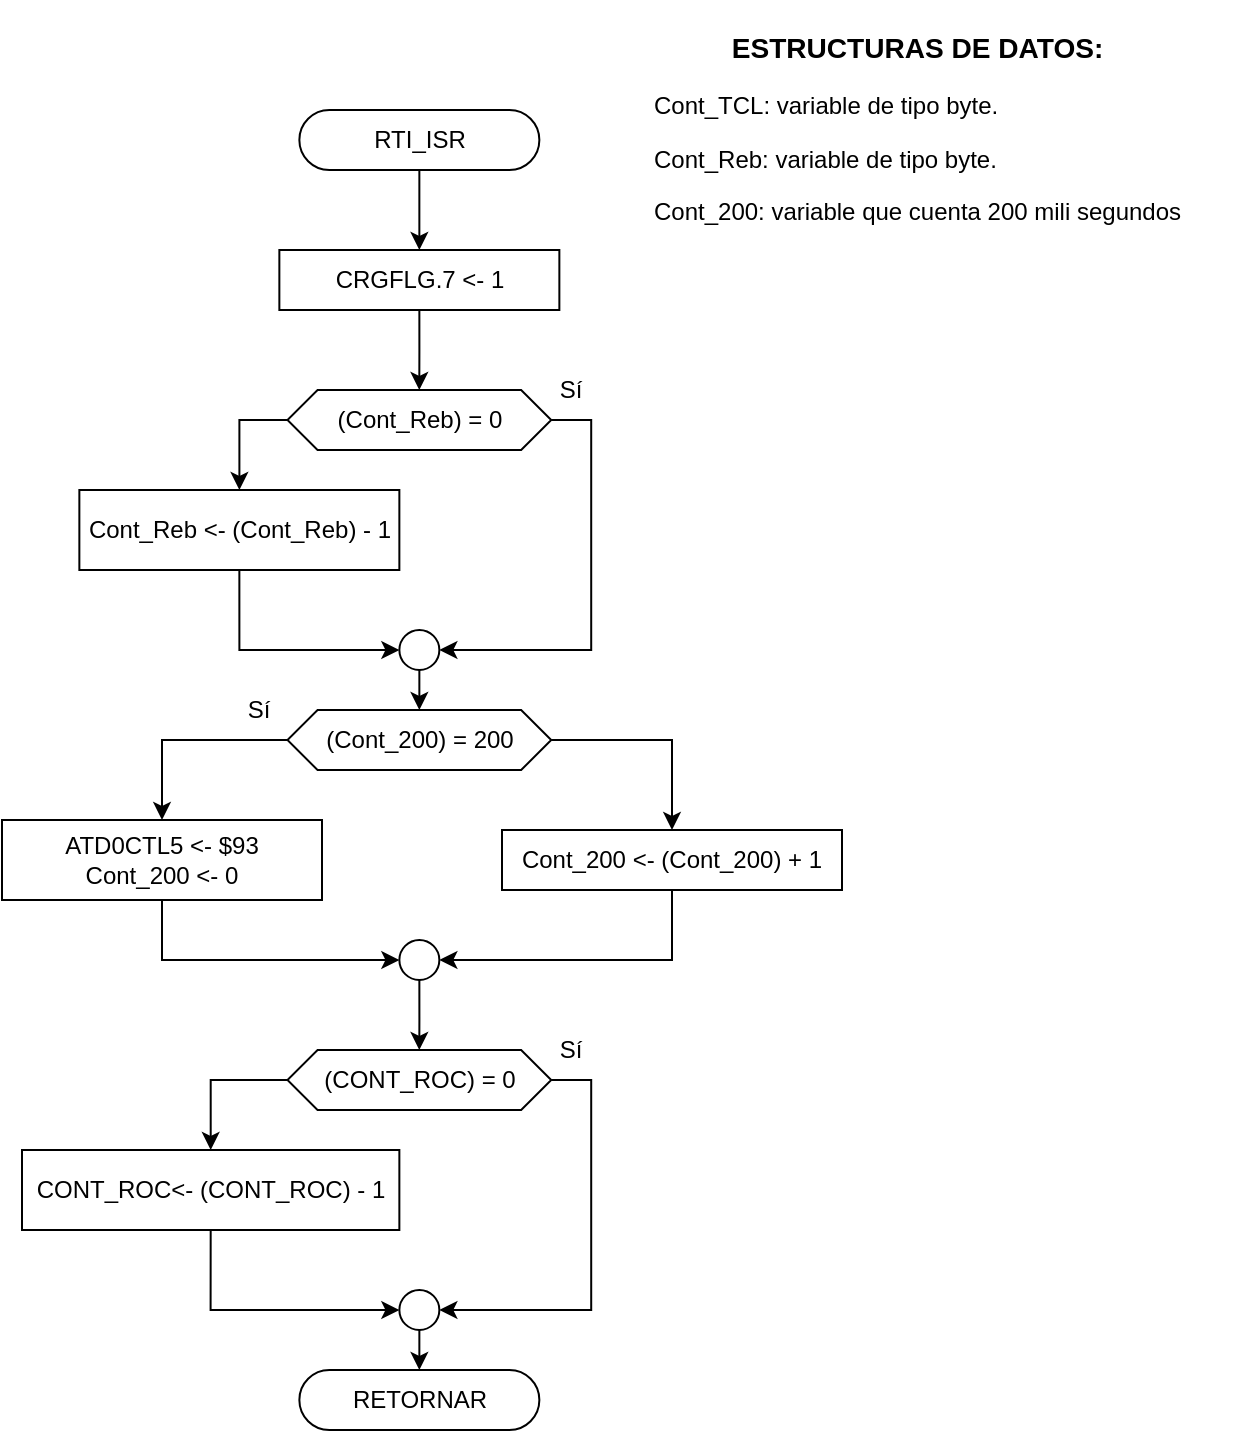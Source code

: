 <mxfile version="13.4.1" type="device"><diagram id="C5RBs43oDa-KdzZeNtuy" name="Page-1"><mxGraphModel dx="484" dy="482" grid="1" gridSize="10" guides="1" tooltips="1" connect="1" arrows="1" fold="1" page="1" pageScale="1" pageWidth="827" pageHeight="1169" math="0" shadow="0"><root><mxCell id="WIyWlLk6GJQsqaUBKTNV-0"/><mxCell id="WIyWlLk6GJQsqaUBKTNV-1" parent="WIyWlLk6GJQsqaUBKTNV-0"/><mxCell id="AvDR-9Zfv_j_PqzCw5Jo-19" style="edgeStyle=orthogonalEdgeStyle;rounded=0;orthogonalLoop=1;jettySize=auto;html=1;exitX=0.5;exitY=1;exitDx=0;exitDy=0;entryX=0.5;entryY=0;entryDx=0;entryDy=0;" parent="WIyWlLk6GJQsqaUBKTNV-1" source="AvDR-9Zfv_j_PqzCw5Jo-1" target="AvDR-9Zfv_j_PqzCw5Jo-17" edge="1"><mxGeometry relative="1" as="geometry"/></mxCell><mxCell id="AvDR-9Zfv_j_PqzCw5Jo-1" value="RTI_ISR" style="rounded=1;whiteSpace=wrap;html=1;fontSize=12;glass=0;strokeWidth=1;shadow=0;arcSize=50;" parent="WIyWlLk6GJQsqaUBKTNV-1" vertex="1"><mxGeometry x="238.68" y="190" width="120" height="30" as="geometry"/></mxCell><mxCell id="AvDR-9Zfv_j_PqzCw5Jo-12" style="edgeStyle=orthogonalEdgeStyle;rounded=0;orthogonalLoop=1;jettySize=auto;html=1;exitX=0.5;exitY=1;exitDx=0;exitDy=0;entryX=0;entryY=0.5;entryDx=0;entryDy=0;" parent="WIyWlLk6GJQsqaUBKTNV-1" source="AvDR-9Zfv_j_PqzCw5Jo-2" target="AvDR-9Zfv_j_PqzCw5Jo-8" edge="1"><mxGeometry relative="1" as="geometry"/></mxCell><mxCell id="AvDR-9Zfv_j_PqzCw5Jo-2" value="Cont_Reb &amp;lt;- (Cont_Reb) - 1&lt;span&gt;&lt;br&gt;&lt;/span&gt;" style="rounded=0;whiteSpace=wrap;html=1;" parent="WIyWlLk6GJQsqaUBKTNV-1" vertex="1"><mxGeometry x="128.68" y="380" width="160" height="40" as="geometry"/></mxCell><mxCell id="AvDR-9Zfv_j_PqzCw5Jo-7" style="edgeStyle=orthogonalEdgeStyle;rounded=0;orthogonalLoop=1;jettySize=auto;html=1;exitX=0;exitY=0.5;exitDx=0;exitDy=0;" parent="WIyWlLk6GJQsqaUBKTNV-1" source="AvDR-9Zfv_j_PqzCw5Jo-3" target="AvDR-9Zfv_j_PqzCw5Jo-2" edge="1"><mxGeometry relative="1" as="geometry"/></mxCell><mxCell id="AvDR-9Zfv_j_PqzCw5Jo-13" style="edgeStyle=orthogonalEdgeStyle;rounded=0;orthogonalLoop=1;jettySize=auto;html=1;exitX=1;exitY=0.5;exitDx=0;exitDy=0;entryX=1;entryY=0.5;entryDx=0;entryDy=0;" parent="WIyWlLk6GJQsqaUBKTNV-1" source="AvDR-9Zfv_j_PqzCw5Jo-3" target="AvDR-9Zfv_j_PqzCw5Jo-8" edge="1"><mxGeometry relative="1" as="geometry"/></mxCell><mxCell id="AvDR-9Zfv_j_PqzCw5Jo-3" value="(Cont_Reb) = 0" style="shape=hexagon;perimeter=hexagonPerimeter2;whiteSpace=wrap;html=1;size=0.114;" parent="WIyWlLk6GJQsqaUBKTNV-1" vertex="1"><mxGeometry x="232.74" y="330" width="131.88" height="30" as="geometry"/></mxCell><mxCell id="AvDR-9Zfv_j_PqzCw5Jo-5" value="RETORNAR" style="rounded=1;whiteSpace=wrap;html=1;fontSize=12;glass=0;strokeWidth=1;shadow=0;arcSize=50;" parent="WIyWlLk6GJQsqaUBKTNV-1" vertex="1"><mxGeometry x="238.68" y="820" width="120" height="30" as="geometry"/></mxCell><mxCell id="BYiae27nQ4vS52D8rtG7-16" style="edgeStyle=orthogonalEdgeStyle;rounded=0;orthogonalLoop=1;jettySize=auto;html=1;exitX=0.5;exitY=1;exitDx=0;exitDy=0;entryX=0.5;entryY=0;entryDx=0;entryDy=0;" edge="1" parent="WIyWlLk6GJQsqaUBKTNV-1" source="AvDR-9Zfv_j_PqzCw5Jo-8" target="BYiae27nQ4vS52D8rtG7-13"><mxGeometry relative="1" as="geometry"/></mxCell><mxCell id="AvDR-9Zfv_j_PqzCw5Jo-8" value="" style="ellipse;whiteSpace=wrap;html=1;aspect=fixed;" parent="WIyWlLk6GJQsqaUBKTNV-1" vertex="1"><mxGeometry x="288.68" y="450" width="20" height="20" as="geometry"/></mxCell><mxCell id="AvDR-9Zfv_j_PqzCw5Jo-15" value="Sí" style="text;html=1;align=center;verticalAlign=middle;resizable=0;points=[];autosize=1;" parent="WIyWlLk6GJQsqaUBKTNV-1" vertex="1"><mxGeometry x="358.68" y="320" width="30" height="20" as="geometry"/></mxCell><mxCell id="AvDR-9Zfv_j_PqzCw5Jo-16" value="&lt;h3 style=&quot;text-align: center&quot;&gt;ESTRUCTURAS DE DATOS:&lt;/h3&gt;&lt;p&gt;Cont_TCL: variable de tipo byte.&lt;/p&gt;&lt;p&gt;Cont_Reb: variable de tipo byte.&lt;/p&gt;&lt;p&gt;Cont_200: variable que cuenta 200 mili segundos&lt;/p&gt;&lt;p&gt;&lt;/p&gt;" style="text;html=1;strokeColor=none;fillColor=none;align=left;verticalAlign=middle;whiteSpace=wrap;rounded=0;" parent="WIyWlLk6GJQsqaUBKTNV-1" vertex="1"><mxGeometry x="414" y="135" width="301.32" height="125" as="geometry"/></mxCell><mxCell id="BYiae27nQ4vS52D8rtG7-28" style="edgeStyle=orthogonalEdgeStyle;rounded=0;orthogonalLoop=1;jettySize=auto;html=1;exitX=0.5;exitY=1;exitDx=0;exitDy=0;" edge="1" parent="WIyWlLk6GJQsqaUBKTNV-1" source="AvDR-9Zfv_j_PqzCw5Jo-17" target="AvDR-9Zfv_j_PqzCw5Jo-3"><mxGeometry relative="1" as="geometry"/></mxCell><mxCell id="AvDR-9Zfv_j_PqzCw5Jo-17" value="&lt;span&gt;CRGFLG.7 &amp;lt;- 1&lt;br&gt;&lt;/span&gt;" style="rounded=0;whiteSpace=wrap;html=1;" parent="WIyWlLk6GJQsqaUBKTNV-1" vertex="1"><mxGeometry x="228.68" y="260" width="140" height="30" as="geometry"/></mxCell><mxCell id="BYiae27nQ4vS52D8rtG7-0" style="edgeStyle=orthogonalEdgeStyle;rounded=0;orthogonalLoop=1;jettySize=auto;html=1;exitX=0.5;exitY=1;exitDx=0;exitDy=0;entryX=0;entryY=0.5;entryDx=0;entryDy=0;" edge="1" parent="WIyWlLk6GJQsqaUBKTNV-1" source="BYiae27nQ4vS52D8rtG7-1" target="BYiae27nQ4vS52D8rtG7-5"><mxGeometry relative="1" as="geometry"/></mxCell><mxCell id="BYiae27nQ4vS52D8rtG7-1" value="CONT_ROC&amp;lt;- (CONT_ROC) - 1&lt;span&gt;&lt;br&gt;&lt;/span&gt;" style="rounded=0;whiteSpace=wrap;html=1;" vertex="1" parent="WIyWlLk6GJQsqaUBKTNV-1"><mxGeometry x="100" y="710" width="188.68" height="40" as="geometry"/></mxCell><mxCell id="BYiae27nQ4vS52D8rtG7-2" style="edgeStyle=orthogonalEdgeStyle;rounded=0;orthogonalLoop=1;jettySize=auto;html=1;exitX=0;exitY=0.5;exitDx=0;exitDy=0;" edge="1" parent="WIyWlLk6GJQsqaUBKTNV-1" source="BYiae27nQ4vS52D8rtG7-4" target="BYiae27nQ4vS52D8rtG7-1"><mxGeometry relative="1" as="geometry"/></mxCell><mxCell id="BYiae27nQ4vS52D8rtG7-3" style="edgeStyle=orthogonalEdgeStyle;rounded=0;orthogonalLoop=1;jettySize=auto;html=1;exitX=1;exitY=0.5;exitDx=0;exitDy=0;entryX=1;entryY=0.5;entryDx=0;entryDy=0;" edge="1" parent="WIyWlLk6GJQsqaUBKTNV-1" source="BYiae27nQ4vS52D8rtG7-4" target="BYiae27nQ4vS52D8rtG7-5"><mxGeometry relative="1" as="geometry"/></mxCell><mxCell id="BYiae27nQ4vS52D8rtG7-4" value="(CONT_ROC) = 0" style="shape=hexagon;perimeter=hexagonPerimeter2;whiteSpace=wrap;html=1;size=0.114;" vertex="1" parent="WIyWlLk6GJQsqaUBKTNV-1"><mxGeometry x="232.74" y="660" width="131.88" height="30" as="geometry"/></mxCell><mxCell id="BYiae27nQ4vS52D8rtG7-8" style="edgeStyle=orthogonalEdgeStyle;rounded=0;orthogonalLoop=1;jettySize=auto;html=1;exitX=0.5;exitY=1;exitDx=0;exitDy=0;entryX=0.5;entryY=0;entryDx=0;entryDy=0;" edge="1" parent="WIyWlLk6GJQsqaUBKTNV-1" source="BYiae27nQ4vS52D8rtG7-5" target="AvDR-9Zfv_j_PqzCw5Jo-5"><mxGeometry relative="1" as="geometry"/></mxCell><mxCell id="BYiae27nQ4vS52D8rtG7-5" value="" style="ellipse;whiteSpace=wrap;html=1;aspect=fixed;" vertex="1" parent="WIyWlLk6GJQsqaUBKTNV-1"><mxGeometry x="288.68" y="780" width="20" height="20" as="geometry"/></mxCell><mxCell id="BYiae27nQ4vS52D8rtG7-6" value="Sí" style="text;html=1;align=center;verticalAlign=middle;resizable=0;points=[];autosize=1;" vertex="1" parent="WIyWlLk6GJQsqaUBKTNV-1"><mxGeometry x="358.68" y="650" width="30" height="20" as="geometry"/></mxCell><mxCell id="BYiae27nQ4vS52D8rtG7-9" style="edgeStyle=orthogonalEdgeStyle;rounded=0;orthogonalLoop=1;jettySize=auto;html=1;exitX=0.5;exitY=1;exitDx=0;exitDy=0;entryX=0;entryY=0.5;entryDx=0;entryDy=0;" edge="1" parent="WIyWlLk6GJQsqaUBKTNV-1" source="BYiae27nQ4vS52D8rtG7-10" target="BYiae27nQ4vS52D8rtG7-14"><mxGeometry relative="1" as="geometry"/></mxCell><mxCell id="BYiae27nQ4vS52D8rtG7-10" value="ATD0CTL5 &amp;lt;- $93&lt;br&gt;&lt;span&gt;Cont_200 &amp;lt;- 0&lt;br&gt;&lt;/span&gt;" style="rounded=0;whiteSpace=wrap;html=1;" vertex="1" parent="WIyWlLk6GJQsqaUBKTNV-1"><mxGeometry x="90" y="545" width="160" height="40" as="geometry"/></mxCell><mxCell id="BYiae27nQ4vS52D8rtG7-11" style="edgeStyle=orthogonalEdgeStyle;rounded=0;orthogonalLoop=1;jettySize=auto;html=1;exitX=0;exitY=0.5;exitDx=0;exitDy=0;" edge="1" parent="WIyWlLk6GJQsqaUBKTNV-1" source="BYiae27nQ4vS52D8rtG7-13" target="BYiae27nQ4vS52D8rtG7-10"><mxGeometry relative="1" as="geometry"/></mxCell><mxCell id="BYiae27nQ4vS52D8rtG7-26" style="edgeStyle=orthogonalEdgeStyle;rounded=0;orthogonalLoop=1;jettySize=auto;html=1;exitX=1;exitY=0.5;exitDx=0;exitDy=0;" edge="1" parent="WIyWlLk6GJQsqaUBKTNV-1" source="BYiae27nQ4vS52D8rtG7-13" target="BYiae27nQ4vS52D8rtG7-25"><mxGeometry relative="1" as="geometry"/></mxCell><mxCell id="BYiae27nQ4vS52D8rtG7-13" value="(Cont_200) = 200" style="shape=hexagon;perimeter=hexagonPerimeter2;whiteSpace=wrap;html=1;size=0.114;" vertex="1" parent="WIyWlLk6GJQsqaUBKTNV-1"><mxGeometry x="232.74" y="490" width="131.88" height="30" as="geometry"/></mxCell><mxCell id="BYiae27nQ4vS52D8rtG7-18" style="edgeStyle=orthogonalEdgeStyle;rounded=0;orthogonalLoop=1;jettySize=auto;html=1;exitX=0.5;exitY=1;exitDx=0;exitDy=0;" edge="1" parent="WIyWlLk6GJQsqaUBKTNV-1" source="BYiae27nQ4vS52D8rtG7-14" target="BYiae27nQ4vS52D8rtG7-4"><mxGeometry relative="1" as="geometry"/></mxCell><mxCell id="BYiae27nQ4vS52D8rtG7-14" value="" style="ellipse;whiteSpace=wrap;html=1;aspect=fixed;" vertex="1" parent="WIyWlLk6GJQsqaUBKTNV-1"><mxGeometry x="288.68" y="605" width="20" height="20" as="geometry"/></mxCell><mxCell id="BYiae27nQ4vS52D8rtG7-23" value="Sí" style="text;html=1;align=center;verticalAlign=middle;resizable=0;points=[];autosize=1;" vertex="1" parent="WIyWlLk6GJQsqaUBKTNV-1"><mxGeometry x="202.74" y="480" width="30" height="20" as="geometry"/></mxCell><mxCell id="BYiae27nQ4vS52D8rtG7-27" style="edgeStyle=orthogonalEdgeStyle;rounded=0;orthogonalLoop=1;jettySize=auto;html=1;exitX=0.5;exitY=1;exitDx=0;exitDy=0;entryX=1;entryY=0.5;entryDx=0;entryDy=0;" edge="1" parent="WIyWlLk6GJQsqaUBKTNV-1" source="BYiae27nQ4vS52D8rtG7-25" target="BYiae27nQ4vS52D8rtG7-14"><mxGeometry relative="1" as="geometry"/></mxCell><mxCell id="BYiae27nQ4vS52D8rtG7-25" value="&lt;span&gt;Cont_200 &amp;lt;- (&lt;/span&gt;Cont_200&lt;span&gt;) + 1&lt;br&gt;&lt;/span&gt;" style="rounded=0;whiteSpace=wrap;html=1;" vertex="1" parent="WIyWlLk6GJQsqaUBKTNV-1"><mxGeometry x="340" y="550" width="170" height="30" as="geometry"/></mxCell></root></mxGraphModel></diagram></mxfile>